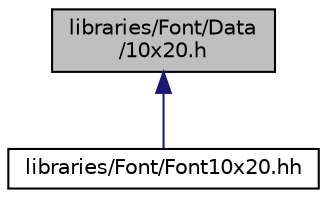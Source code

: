 digraph "libraries/Font/Data/10x20.h"
{
  edge [fontname="Helvetica",fontsize="10",labelfontname="Helvetica",labelfontsize="10"];
  node [fontname="Helvetica",fontsize="10",shape=record];
  Node1 [label="libraries/Font/Data\l/10x20.h",height=0.2,width=0.4,color="black", fillcolor="grey75", style="filled", fontcolor="black"];
  Node1 -> Node2 [dir="back",color="midnightblue",fontsize="10",style="solid",fontname="Helvetica"];
  Node2 [label="libraries/Font/Font10x20.hh",height=0.2,width=0.4,color="black", fillcolor="white", style="filled",URL="$d7/df0/Font10x20_8hh.html"];
}
